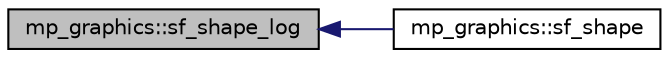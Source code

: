 digraph "mp_graphics::sf_shape_log"
{
  edge [fontname="Helvetica",fontsize="10",labelfontname="Helvetica",labelfontsize="10"];
  node [fontname="Helvetica",fontsize="10",shape=record];
  rankdir="LR";
  Node7065 [label="mp_graphics::sf_shape_log",height=0.2,width=0.4,color="black", fillcolor="grey75", style="filled", fontcolor="black"];
  Node7065 -> Node7066 [dir="back",color="midnightblue",fontsize="10",style="solid",fontname="Helvetica"];
  Node7066 [label="mp_graphics::sf_shape",height=0.2,width=0.4,color="black", fillcolor="white", style="filled",URL="$da/d2c/classmp__graphics.html#a05fedb955cbff0ec50bad6fe8a0049a2"];
}
